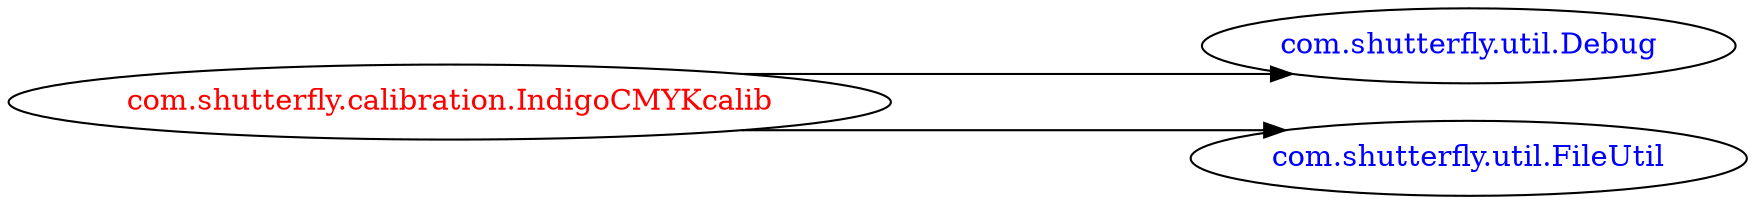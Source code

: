 digraph dependencyGraph {
 concentrate=true;
 ranksep="2.0";
 rankdir="LR"; 
 splines="ortho";
"com.shutterfly.calibration.IndigoCMYKcalib" [fontcolor="red"];
"com.shutterfly.util.Debug" [ fontcolor="blue" ];
"com.shutterfly.calibration.IndigoCMYKcalib"->"com.shutterfly.util.Debug";
"com.shutterfly.util.FileUtil" [ fontcolor="blue" ];
"com.shutterfly.calibration.IndigoCMYKcalib"->"com.shutterfly.util.FileUtil";
}